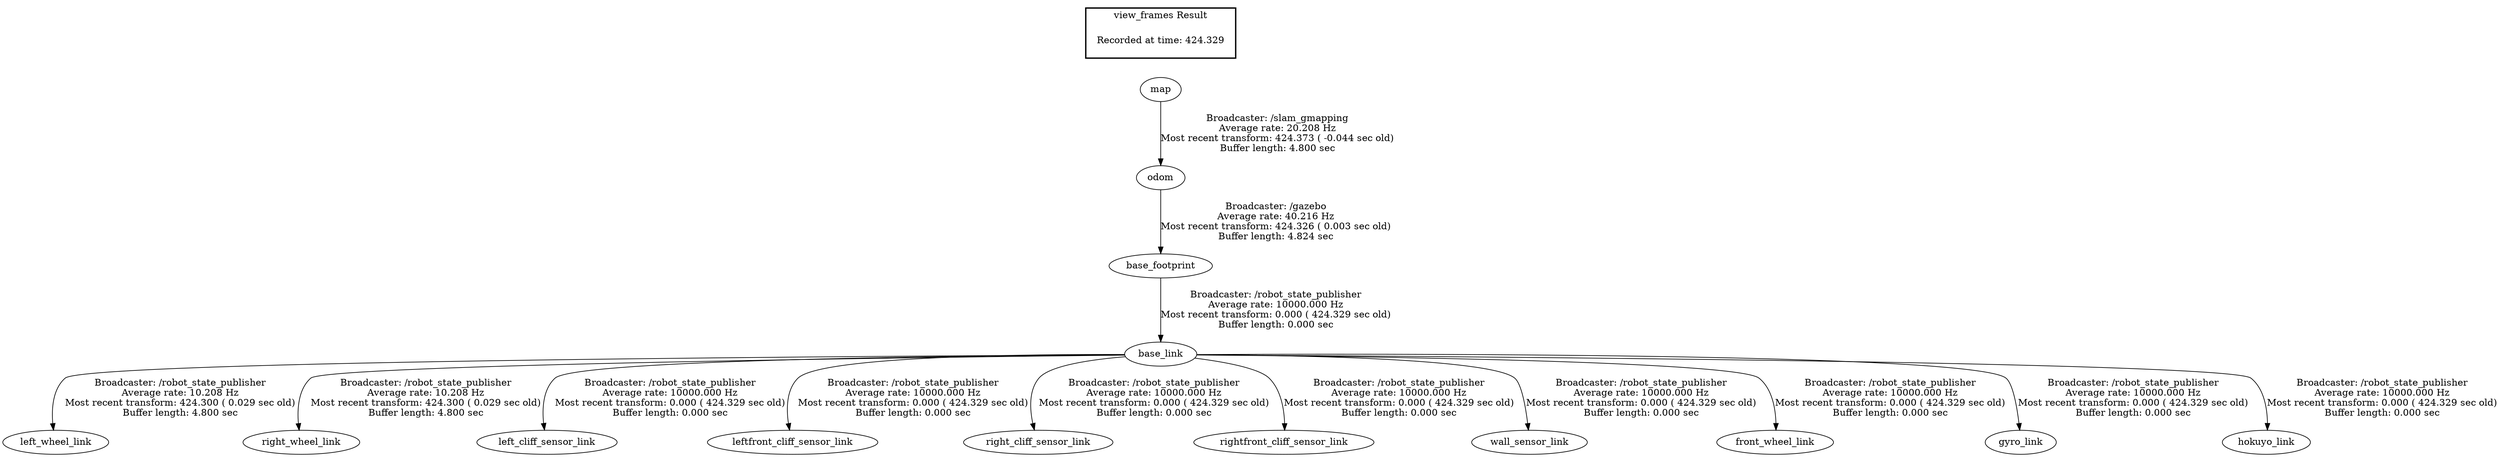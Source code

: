 digraph G {
"base_link" -> "left_wheel_link"[label="Broadcaster: /robot_state_publisher\nAverage rate: 10.208 Hz\nMost recent transform: 424.300 ( 0.029 sec old)\nBuffer length: 4.800 sec\n"];
"base_footprint" -> "base_link"[label="Broadcaster: /robot_state_publisher\nAverage rate: 10000.000 Hz\nMost recent transform: 0.000 ( 424.329 sec old)\nBuffer length: 0.000 sec\n"];
"base_link" -> "right_wheel_link"[label="Broadcaster: /robot_state_publisher\nAverage rate: 10.208 Hz\nMost recent transform: 424.300 ( 0.029 sec old)\nBuffer length: 4.800 sec\n"];
"odom" -> "base_footprint"[label="Broadcaster: /gazebo\nAverage rate: 40.216 Hz\nMost recent transform: 424.326 ( 0.003 sec old)\nBuffer length: 4.824 sec\n"];
"base_link" -> "left_cliff_sensor_link"[label="Broadcaster: /robot_state_publisher\nAverage rate: 10000.000 Hz\nMost recent transform: 0.000 ( 424.329 sec old)\nBuffer length: 0.000 sec\n"];
"base_link" -> "leftfront_cliff_sensor_link"[label="Broadcaster: /robot_state_publisher\nAverage rate: 10000.000 Hz\nMost recent transform: 0.000 ( 424.329 sec old)\nBuffer length: 0.000 sec\n"];
"base_link" -> "right_cliff_sensor_link"[label="Broadcaster: /robot_state_publisher\nAverage rate: 10000.000 Hz\nMost recent transform: 0.000 ( 424.329 sec old)\nBuffer length: 0.000 sec\n"];
"base_link" -> "rightfront_cliff_sensor_link"[label="Broadcaster: /robot_state_publisher\nAverage rate: 10000.000 Hz\nMost recent transform: 0.000 ( 424.329 sec old)\nBuffer length: 0.000 sec\n"];
"base_link" -> "wall_sensor_link"[label="Broadcaster: /robot_state_publisher\nAverage rate: 10000.000 Hz\nMost recent transform: 0.000 ( 424.329 sec old)\nBuffer length: 0.000 sec\n"];
"base_link" -> "front_wheel_link"[label="Broadcaster: /robot_state_publisher\nAverage rate: 10000.000 Hz\nMost recent transform: 0.000 ( 424.329 sec old)\nBuffer length: 0.000 sec\n"];
"base_link" -> "gyro_link"[label="Broadcaster: /robot_state_publisher\nAverage rate: 10000.000 Hz\nMost recent transform: 0.000 ( 424.329 sec old)\nBuffer length: 0.000 sec\n"];
"base_link" -> "hokuyo_link"[label="Broadcaster: /robot_state_publisher\nAverage rate: 10000.000 Hz\nMost recent transform: 0.000 ( 424.329 sec old)\nBuffer length: 0.000 sec\n"];
"map" -> "odom"[label="Broadcaster: /slam_gmapping\nAverage rate: 20.208 Hz\nMost recent transform: 424.373 ( -0.044 sec old)\nBuffer length: 4.800 sec\n"];
edge [style=invis];
 subgraph cluster_legend { style=bold; color=black; label ="view_frames Result";
"Recorded at time: 424.329"[ shape=plaintext ] ;
 }->"map";
}